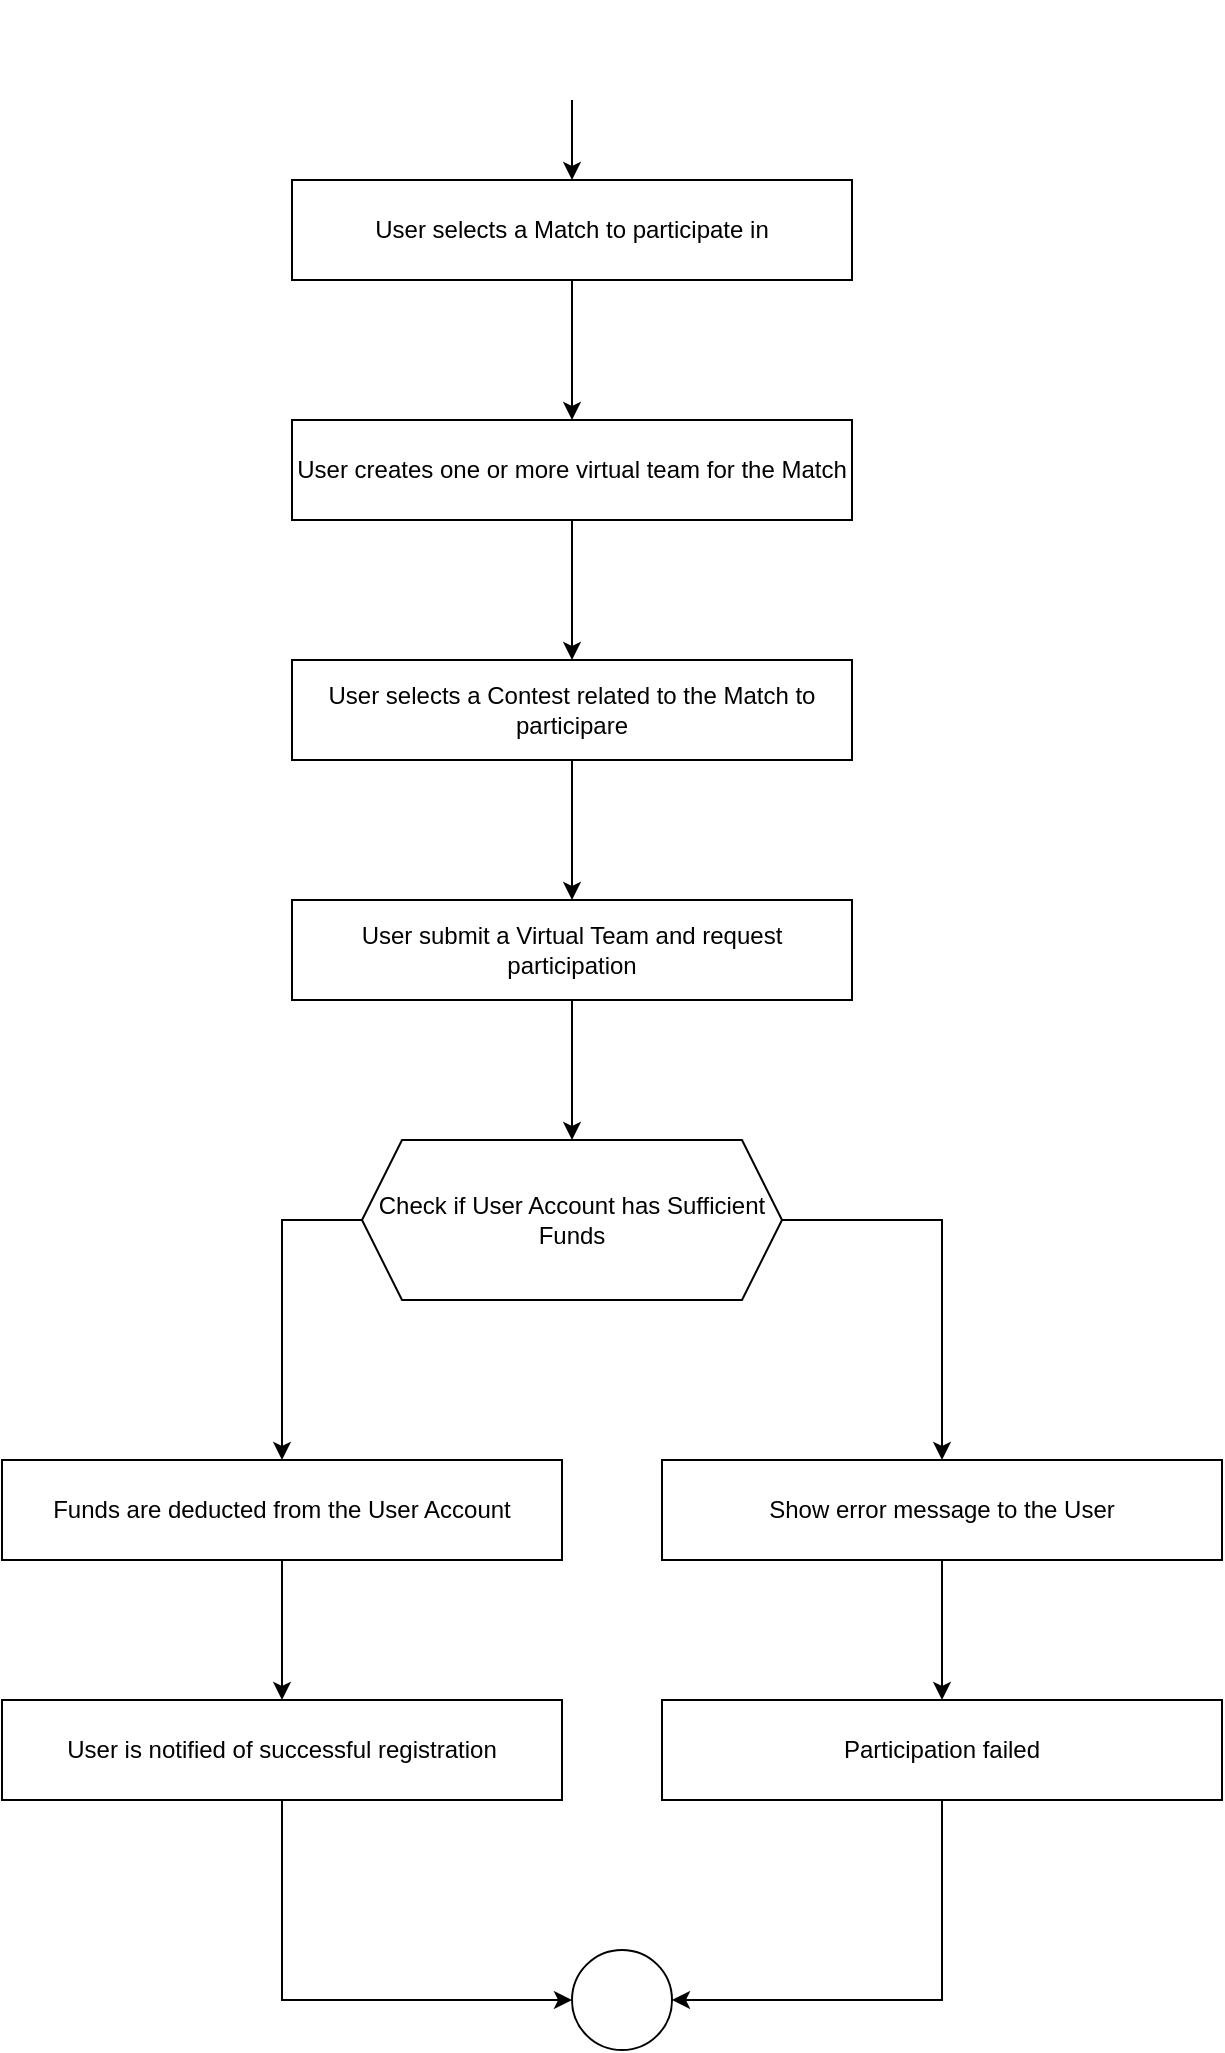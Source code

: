<mxfile version="26.0.2">
  <diagram name="Page-1" id="oW699OXRqu2QNU9kcvBW">
    <mxGraphModel dx="1026" dy="657" grid="1" gridSize="10" guides="1" tooltips="1" connect="1" arrows="1" fold="1" page="1" pageScale="1" pageWidth="1400" pageHeight="1700" math="0" shadow="0">
      <root>
        <mxCell id="0" />
        <mxCell id="1" parent="0" />
        <mxCell id="ZMgVWywVdw22Xnb9yl-t-20" style="edgeStyle=orthogonalEdgeStyle;rounded=0;orthogonalLoop=1;jettySize=auto;html=1;exitX=0.5;exitY=1;exitDx=0;exitDy=0;entryX=0.5;entryY=0;entryDx=0;entryDy=0;" edge="1" parent="1" source="ZMgVWywVdw22Xnb9yl-t-3" target="ZMgVWywVdw22Xnb9yl-t-4">
          <mxGeometry relative="1" as="geometry" />
        </mxCell>
        <mxCell id="ZMgVWywVdw22Xnb9yl-t-3" value="" style="ellipse;whiteSpace=wrap;html=1;aspect=fixed;strokeColor=none;fillColor=light-dark(#FFFFFF,#FFFFFF);" vertex="1" parent="1">
          <mxGeometry x="560" y="40" width="50" height="50" as="geometry" />
        </mxCell>
        <mxCell id="ZMgVWywVdw22Xnb9yl-t-21" style="edgeStyle=orthogonalEdgeStyle;rounded=0;orthogonalLoop=1;jettySize=auto;html=1;exitX=0.5;exitY=1;exitDx=0;exitDy=0;entryX=0.5;entryY=0;entryDx=0;entryDy=0;" edge="1" parent="1" source="ZMgVWywVdw22Xnb9yl-t-4" target="ZMgVWywVdw22Xnb9yl-t-5">
          <mxGeometry relative="1" as="geometry" />
        </mxCell>
        <mxCell id="ZMgVWywVdw22Xnb9yl-t-4" value="User selects a Match to participate in" style="html=1;dashed=0;whiteSpace=wrap;fillColor=none;" vertex="1" parent="1">
          <mxGeometry x="445" y="130" width="280" height="50" as="geometry" />
        </mxCell>
        <mxCell id="ZMgVWywVdw22Xnb9yl-t-22" style="edgeStyle=orthogonalEdgeStyle;rounded=0;orthogonalLoop=1;jettySize=auto;html=1;exitX=0.5;exitY=1;exitDx=0;exitDy=0;entryX=0.5;entryY=0;entryDx=0;entryDy=0;" edge="1" parent="1" source="ZMgVWywVdw22Xnb9yl-t-5" target="ZMgVWywVdw22Xnb9yl-t-6">
          <mxGeometry relative="1" as="geometry" />
        </mxCell>
        <mxCell id="ZMgVWywVdw22Xnb9yl-t-5" value="User creates one or more virtual team for the Match" style="html=1;dashed=0;whiteSpace=wrap;fillColor=none;" vertex="1" parent="1">
          <mxGeometry x="445" y="250" width="280" height="50" as="geometry" />
        </mxCell>
        <mxCell id="ZMgVWywVdw22Xnb9yl-t-23" style="edgeStyle=orthogonalEdgeStyle;rounded=0;orthogonalLoop=1;jettySize=auto;html=1;entryX=0.5;entryY=0;entryDx=0;entryDy=0;" edge="1" parent="1" source="ZMgVWywVdw22Xnb9yl-t-6" target="ZMgVWywVdw22Xnb9yl-t-7">
          <mxGeometry relative="1" as="geometry" />
        </mxCell>
        <mxCell id="ZMgVWywVdw22Xnb9yl-t-6" value="User selects a Contest related to the Match to participare" style="html=1;dashed=0;whiteSpace=wrap;fillColor=none;" vertex="1" parent="1">
          <mxGeometry x="445" y="370" width="280" height="50" as="geometry" />
        </mxCell>
        <mxCell id="ZMgVWywVdw22Xnb9yl-t-24" style="edgeStyle=orthogonalEdgeStyle;rounded=0;orthogonalLoop=1;jettySize=auto;html=1;entryX=0.5;entryY=0;entryDx=0;entryDy=0;" edge="1" parent="1" source="ZMgVWywVdw22Xnb9yl-t-7" target="ZMgVWywVdw22Xnb9yl-t-12">
          <mxGeometry relative="1" as="geometry" />
        </mxCell>
        <mxCell id="ZMgVWywVdw22Xnb9yl-t-7" value="User submit a Virtual Team and request participation" style="html=1;dashed=0;whiteSpace=wrap;fillColor=none;" vertex="1" parent="1">
          <mxGeometry x="445" y="490" width="280" height="50" as="geometry" />
        </mxCell>
        <mxCell id="ZMgVWywVdw22Xnb9yl-t-25" style="edgeStyle=orthogonalEdgeStyle;rounded=0;orthogonalLoop=1;jettySize=auto;html=1;exitX=1;exitY=0.5;exitDx=0;exitDy=0;entryX=0.5;entryY=0;entryDx=0;entryDy=0;" edge="1" parent="1" source="ZMgVWywVdw22Xnb9yl-t-12" target="ZMgVWywVdw22Xnb9yl-t-15">
          <mxGeometry relative="1" as="geometry" />
        </mxCell>
        <mxCell id="ZMgVWywVdw22Xnb9yl-t-12" value="Check if User Account has Sufficient Funds" style="shape=hexagon;perimeter=hexagonPerimeter2;whiteSpace=wrap;html=1;fixedSize=1;fillColor=none;" vertex="1" parent="1">
          <mxGeometry x="480" y="610" width="210" height="80" as="geometry" />
        </mxCell>
        <mxCell id="ZMgVWywVdw22Xnb9yl-t-27" style="edgeStyle=orthogonalEdgeStyle;rounded=0;orthogonalLoop=1;jettySize=auto;html=1;" edge="1" parent="1" source="ZMgVWywVdw22Xnb9yl-t-13" target="ZMgVWywVdw22Xnb9yl-t-14">
          <mxGeometry relative="1" as="geometry" />
        </mxCell>
        <mxCell id="ZMgVWywVdw22Xnb9yl-t-13" value="Funds are deducted from the User Account" style="html=1;dashed=0;whiteSpace=wrap;fillColor=none;" vertex="1" parent="1">
          <mxGeometry x="300" y="770" width="280" height="50" as="geometry" />
        </mxCell>
        <mxCell id="ZMgVWywVdw22Xnb9yl-t-30" style="edgeStyle=orthogonalEdgeStyle;rounded=0;orthogonalLoop=1;jettySize=auto;html=1;exitX=0.5;exitY=1;exitDx=0;exitDy=0;entryX=0;entryY=0.5;entryDx=0;entryDy=0;" edge="1" parent="1" source="ZMgVWywVdw22Xnb9yl-t-14" target="ZMgVWywVdw22Xnb9yl-t-18">
          <mxGeometry relative="1" as="geometry" />
        </mxCell>
        <mxCell id="ZMgVWywVdw22Xnb9yl-t-14" value="User is notified of successful registration" style="html=1;dashed=0;whiteSpace=wrap;fillColor=none;" vertex="1" parent="1">
          <mxGeometry x="300" y="890" width="280" height="50" as="geometry" />
        </mxCell>
        <mxCell id="ZMgVWywVdw22Xnb9yl-t-28" style="edgeStyle=orthogonalEdgeStyle;rounded=0;orthogonalLoop=1;jettySize=auto;html=1;entryX=0.5;entryY=0;entryDx=0;entryDy=0;" edge="1" parent="1" source="ZMgVWywVdw22Xnb9yl-t-15" target="ZMgVWywVdw22Xnb9yl-t-16">
          <mxGeometry relative="1" as="geometry" />
        </mxCell>
        <mxCell id="ZMgVWywVdw22Xnb9yl-t-15" value="Show error message to the User" style="html=1;dashed=0;whiteSpace=wrap;fillColor=none;" vertex="1" parent="1">
          <mxGeometry x="630" y="770" width="280" height="50" as="geometry" />
        </mxCell>
        <mxCell id="ZMgVWywVdw22Xnb9yl-t-29" style="edgeStyle=orthogonalEdgeStyle;rounded=0;orthogonalLoop=1;jettySize=auto;html=1;entryX=1;entryY=0.5;entryDx=0;entryDy=0;" edge="1" parent="1" source="ZMgVWywVdw22Xnb9yl-t-16" target="ZMgVWywVdw22Xnb9yl-t-18">
          <mxGeometry relative="1" as="geometry" />
        </mxCell>
        <mxCell id="ZMgVWywVdw22Xnb9yl-t-16" value="Participation failed" style="html=1;dashed=0;whiteSpace=wrap;fillColor=none;" vertex="1" parent="1">
          <mxGeometry x="630" y="890" width="280" height="50" as="geometry" />
        </mxCell>
        <mxCell id="ZMgVWywVdw22Xnb9yl-t-26" style="edgeStyle=orthogonalEdgeStyle;rounded=0;orthogonalLoop=1;jettySize=auto;html=1;entryX=0.5;entryY=0;entryDx=0;entryDy=0;" edge="1" parent="1" source="ZMgVWywVdw22Xnb9yl-t-12" target="ZMgVWywVdw22Xnb9yl-t-13">
          <mxGeometry relative="1" as="geometry">
            <Array as="points">
              <mxPoint x="440" y="650" />
            </Array>
          </mxGeometry>
        </mxCell>
        <mxCell id="ZMgVWywVdw22Xnb9yl-t-31" value="" style="group" vertex="1" connectable="0" parent="1">
          <mxGeometry x="585" y="1015" width="50" height="50" as="geometry" />
        </mxCell>
        <mxCell id="ZMgVWywVdw22Xnb9yl-t-17" value="" style="ellipse;whiteSpace=wrap;html=1;aspect=fixed;strokeColor=none;fillColor=light-dark(#FFFFFF,#FFFFFF);container=0;" vertex="1" parent="ZMgVWywVdw22Xnb9yl-t-31">
          <mxGeometry x="5" y="5" width="40" height="40" as="geometry" />
        </mxCell>
        <mxCell id="ZMgVWywVdw22Xnb9yl-t-18" value="" style="ellipse;whiteSpace=wrap;html=1;aspect=fixed;strokeColor=default;fillColor=none;container=0;" vertex="1" parent="ZMgVWywVdw22Xnb9yl-t-31">
          <mxGeometry width="50" height="50" as="geometry" />
        </mxCell>
      </root>
    </mxGraphModel>
  </diagram>
</mxfile>
